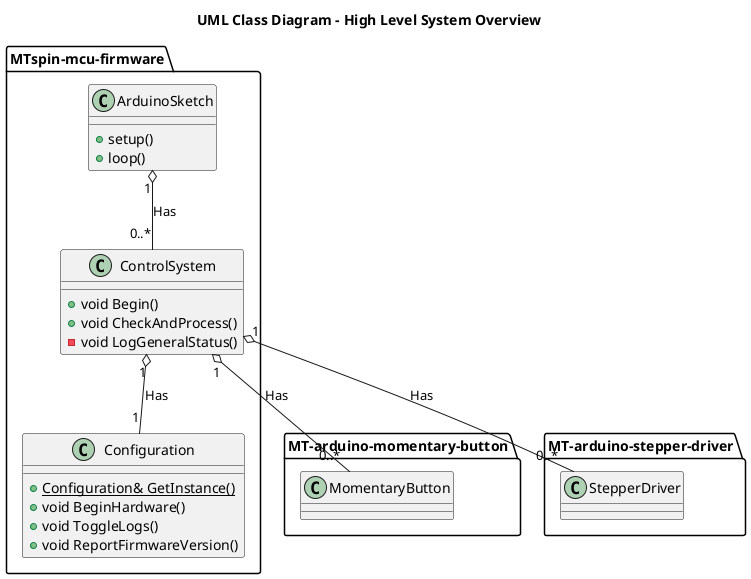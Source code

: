@startuml uml class diagram - overview
title UML Class Diagram - High Level System Overview

package MTspin-mcu-firmware {
  class ArduinoSketch {
    +setup()
    +loop()
  }

  class Configuration {
    +{static} Configuration& GetInstance()
    +void BeginHardware()
    +void ToggleLogs()
    +void ReportFirmwareVersion()
  }

  class ControlSystem {
    +void Begin()
    +void CheckAndProcess()
    -void LogGeneralStatus()
  }
}

package MT-arduino-momentary-button {
  class MomentaryButton {
  }
}

package MT-arduino-stepper-driver {
  class StepperDriver {
  }
}

ArduinoSketch "1" o--"0..*" ControlSystem : Has

ControlSystem "1" o-- "1" Configuration : Has
ControlSystem "1" o-- "0..*" MomentaryButton : Has
ControlSystem "1" o-- "0..*" StepperDriver : Has

@enduml